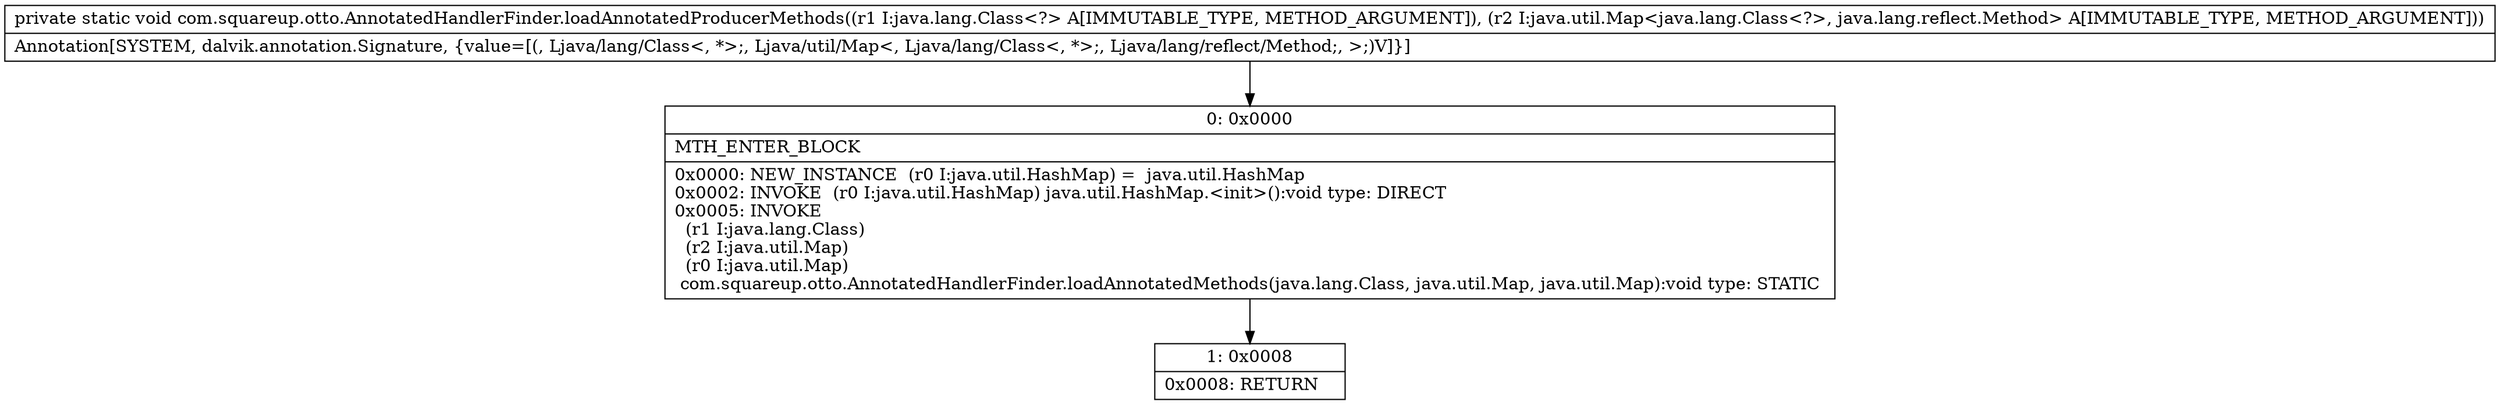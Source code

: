 digraph "CFG forcom.squareup.otto.AnnotatedHandlerFinder.loadAnnotatedProducerMethods(Ljava\/lang\/Class;Ljava\/util\/Map;)V" {
Node_0 [shape=record,label="{0\:\ 0x0000|MTH_ENTER_BLOCK\l|0x0000: NEW_INSTANCE  (r0 I:java.util.HashMap) =  java.util.HashMap \l0x0002: INVOKE  (r0 I:java.util.HashMap) java.util.HashMap.\<init\>():void type: DIRECT \l0x0005: INVOKE  \l  (r1 I:java.lang.Class)\l  (r2 I:java.util.Map)\l  (r0 I:java.util.Map)\l com.squareup.otto.AnnotatedHandlerFinder.loadAnnotatedMethods(java.lang.Class, java.util.Map, java.util.Map):void type: STATIC \l}"];
Node_1 [shape=record,label="{1\:\ 0x0008|0x0008: RETURN   \l}"];
MethodNode[shape=record,label="{private static void com.squareup.otto.AnnotatedHandlerFinder.loadAnnotatedProducerMethods((r1 I:java.lang.Class\<?\> A[IMMUTABLE_TYPE, METHOD_ARGUMENT]), (r2 I:java.util.Map\<java.lang.Class\<?\>, java.lang.reflect.Method\> A[IMMUTABLE_TYPE, METHOD_ARGUMENT]))  | Annotation[SYSTEM, dalvik.annotation.Signature, \{value=[(, Ljava\/lang\/Class\<, *\>;, Ljava\/util\/Map\<, Ljava\/lang\/Class\<, *\>;, Ljava\/lang\/reflect\/Method;, \>;)V]\}]\l}"];
MethodNode -> Node_0;
Node_0 -> Node_1;
}


